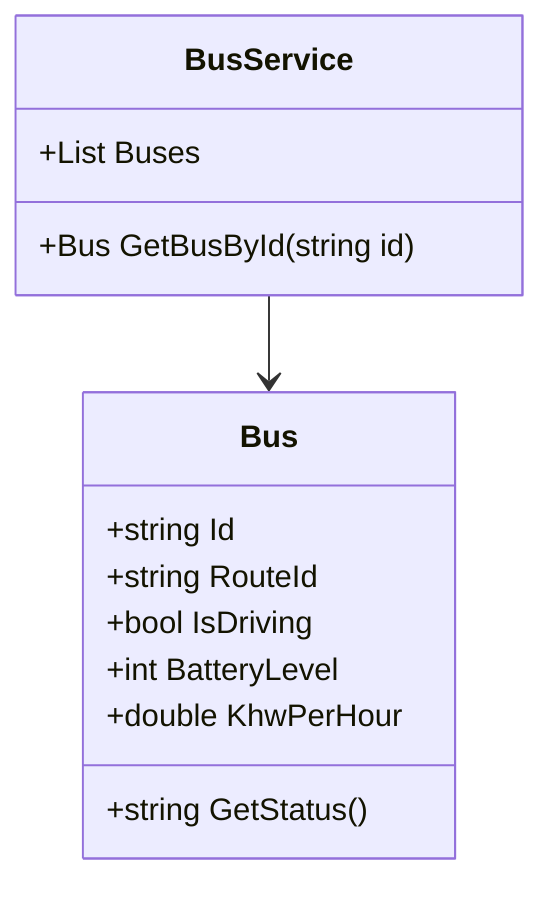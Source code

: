 classDiagram
    class Bus {
        +string Id
        +string RouteId
        +bool IsDriving
        +int BatteryLevel
        +double KhwPerHour
        +string GetStatus()
    }

    class BusService {
        +List<Bus> Buses
        +Bus GetBusById(string id)
    }

    BusService --> Bus